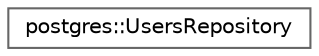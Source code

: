 digraph "Graphical Class Hierarchy"
{
 // LATEX_PDF_SIZE
  bgcolor="transparent";
  edge [fontname=Helvetica,fontsize=10,labelfontname=Helvetica,labelfontsize=10];
  node [fontname=Helvetica,fontsize=10,shape=box,height=0.2,width=0.4];
  rankdir="LR";
  Node0 [id="Node000000",label="postgres::UsersRepository",height=0.2,width=0.4,color="grey40", fillcolor="white", style="filled",URL="$classpostgres_1_1_users_repository.html",tooltip="Класс для управления записями пользователей в базе данных."];
}
